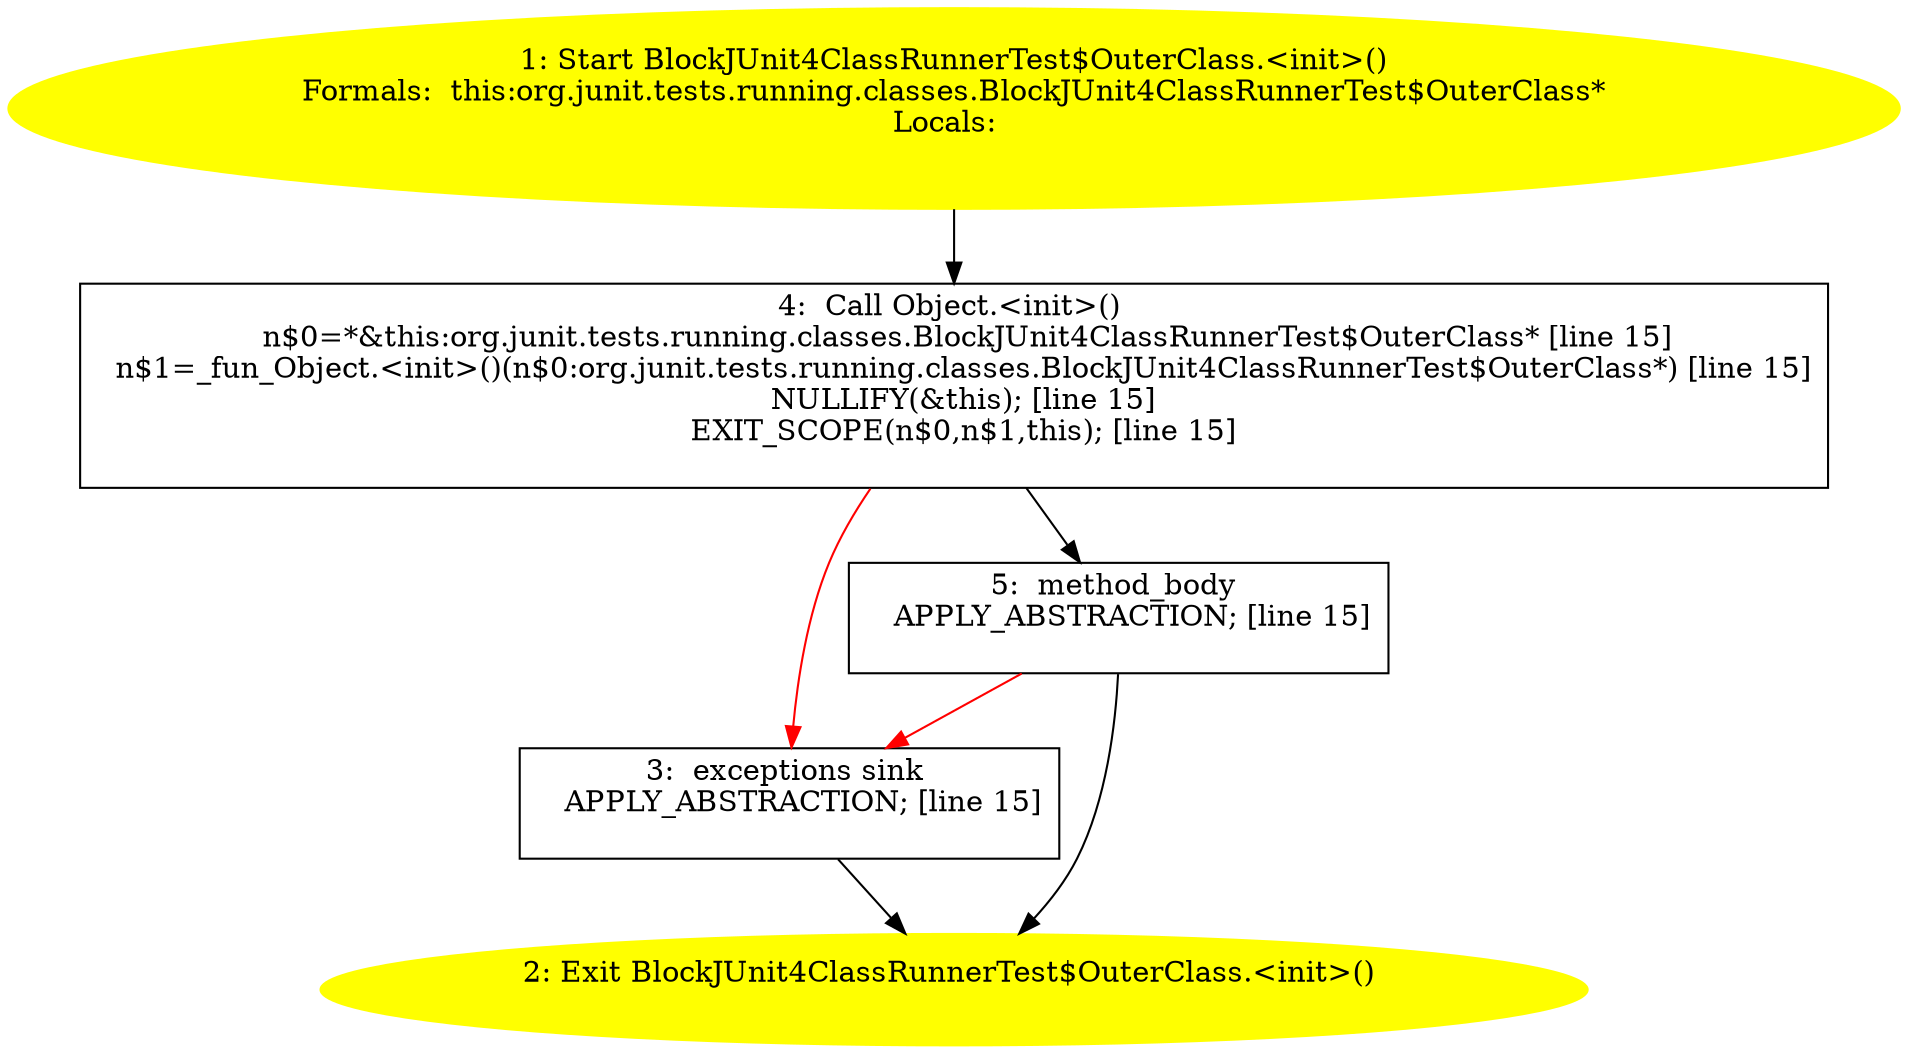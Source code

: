 /* @generated */
digraph cfg {
"org.junit.tests.running.classes.BlockJUnit4ClassRunnerTest$OuterClass.<init>().468cad7e169dc5962fd73e91bcdac1f0_1" [label="1: Start BlockJUnit4ClassRunnerTest$OuterClass.<init>()\nFormals:  this:org.junit.tests.running.classes.BlockJUnit4ClassRunnerTest$OuterClass*\nLocals:  \n  " color=yellow style=filled]
	

	 "org.junit.tests.running.classes.BlockJUnit4ClassRunnerTest$OuterClass.<init>().468cad7e169dc5962fd73e91bcdac1f0_1" -> "org.junit.tests.running.classes.BlockJUnit4ClassRunnerTest$OuterClass.<init>().468cad7e169dc5962fd73e91bcdac1f0_4" ;
"org.junit.tests.running.classes.BlockJUnit4ClassRunnerTest$OuterClass.<init>().468cad7e169dc5962fd73e91bcdac1f0_2" [label="2: Exit BlockJUnit4ClassRunnerTest$OuterClass.<init>() \n  " color=yellow style=filled]
	

"org.junit.tests.running.classes.BlockJUnit4ClassRunnerTest$OuterClass.<init>().468cad7e169dc5962fd73e91bcdac1f0_3" [label="3:  exceptions sink \n   APPLY_ABSTRACTION; [line 15]\n " shape="box"]
	

	 "org.junit.tests.running.classes.BlockJUnit4ClassRunnerTest$OuterClass.<init>().468cad7e169dc5962fd73e91bcdac1f0_3" -> "org.junit.tests.running.classes.BlockJUnit4ClassRunnerTest$OuterClass.<init>().468cad7e169dc5962fd73e91bcdac1f0_2" ;
"org.junit.tests.running.classes.BlockJUnit4ClassRunnerTest$OuterClass.<init>().468cad7e169dc5962fd73e91bcdac1f0_4" [label="4:  Call Object.<init>() \n   n$0=*&this:org.junit.tests.running.classes.BlockJUnit4ClassRunnerTest$OuterClass* [line 15]\n  n$1=_fun_Object.<init>()(n$0:org.junit.tests.running.classes.BlockJUnit4ClassRunnerTest$OuterClass*) [line 15]\n  NULLIFY(&this); [line 15]\n  EXIT_SCOPE(n$0,n$1,this); [line 15]\n " shape="box"]
	

	 "org.junit.tests.running.classes.BlockJUnit4ClassRunnerTest$OuterClass.<init>().468cad7e169dc5962fd73e91bcdac1f0_4" -> "org.junit.tests.running.classes.BlockJUnit4ClassRunnerTest$OuterClass.<init>().468cad7e169dc5962fd73e91bcdac1f0_5" ;
	 "org.junit.tests.running.classes.BlockJUnit4ClassRunnerTest$OuterClass.<init>().468cad7e169dc5962fd73e91bcdac1f0_4" -> "org.junit.tests.running.classes.BlockJUnit4ClassRunnerTest$OuterClass.<init>().468cad7e169dc5962fd73e91bcdac1f0_3" [color="red" ];
"org.junit.tests.running.classes.BlockJUnit4ClassRunnerTest$OuterClass.<init>().468cad7e169dc5962fd73e91bcdac1f0_5" [label="5:  method_body \n   APPLY_ABSTRACTION; [line 15]\n " shape="box"]
	

	 "org.junit.tests.running.classes.BlockJUnit4ClassRunnerTest$OuterClass.<init>().468cad7e169dc5962fd73e91bcdac1f0_5" -> "org.junit.tests.running.classes.BlockJUnit4ClassRunnerTest$OuterClass.<init>().468cad7e169dc5962fd73e91bcdac1f0_2" ;
	 "org.junit.tests.running.classes.BlockJUnit4ClassRunnerTest$OuterClass.<init>().468cad7e169dc5962fd73e91bcdac1f0_5" -> "org.junit.tests.running.classes.BlockJUnit4ClassRunnerTest$OuterClass.<init>().468cad7e169dc5962fd73e91bcdac1f0_3" [color="red" ];
}
